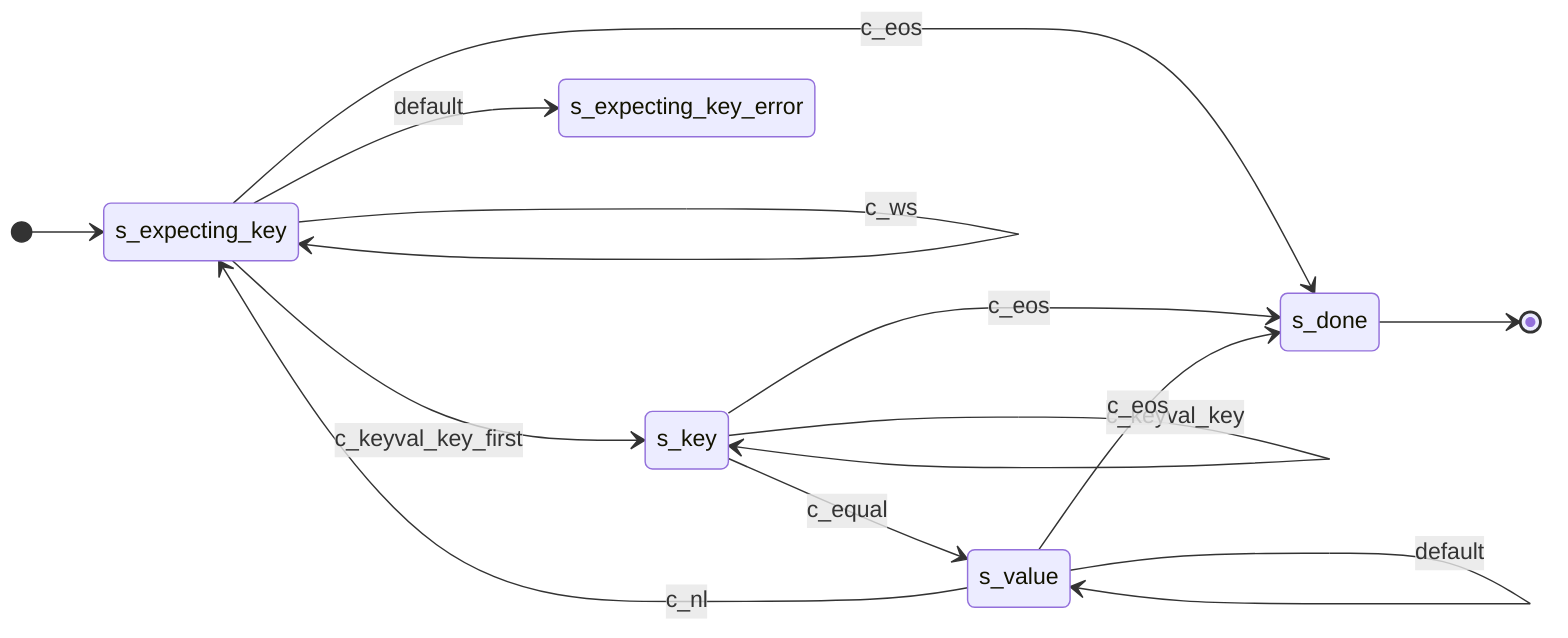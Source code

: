 stateDiagram-v2
  direction LR

  %% s_expecting_key state
  [*] --> s_expecting_key
  s_expecting_key --> s_done: c_eos
  s_expecting_key --> s_expecting_key: c_nl
  s_expecting_key --> s_expecting_key: c_ws
  s_expecting_key --> s_key: c_keyval_key_first
  s_expecting_key --> s_expecting_key_error: default

  %% s_key state
  s_key --> s_key: c_keyval_key
  s_key --> s_value: c_equal
  s_key --> s_done: c_eos

  %% s_value state
  s_value --> s_expecting_key: c_nl
  s_value --> s_done: c_eos
  s_value --> s_value: default

  %% s_done state
  s_done --> [*]